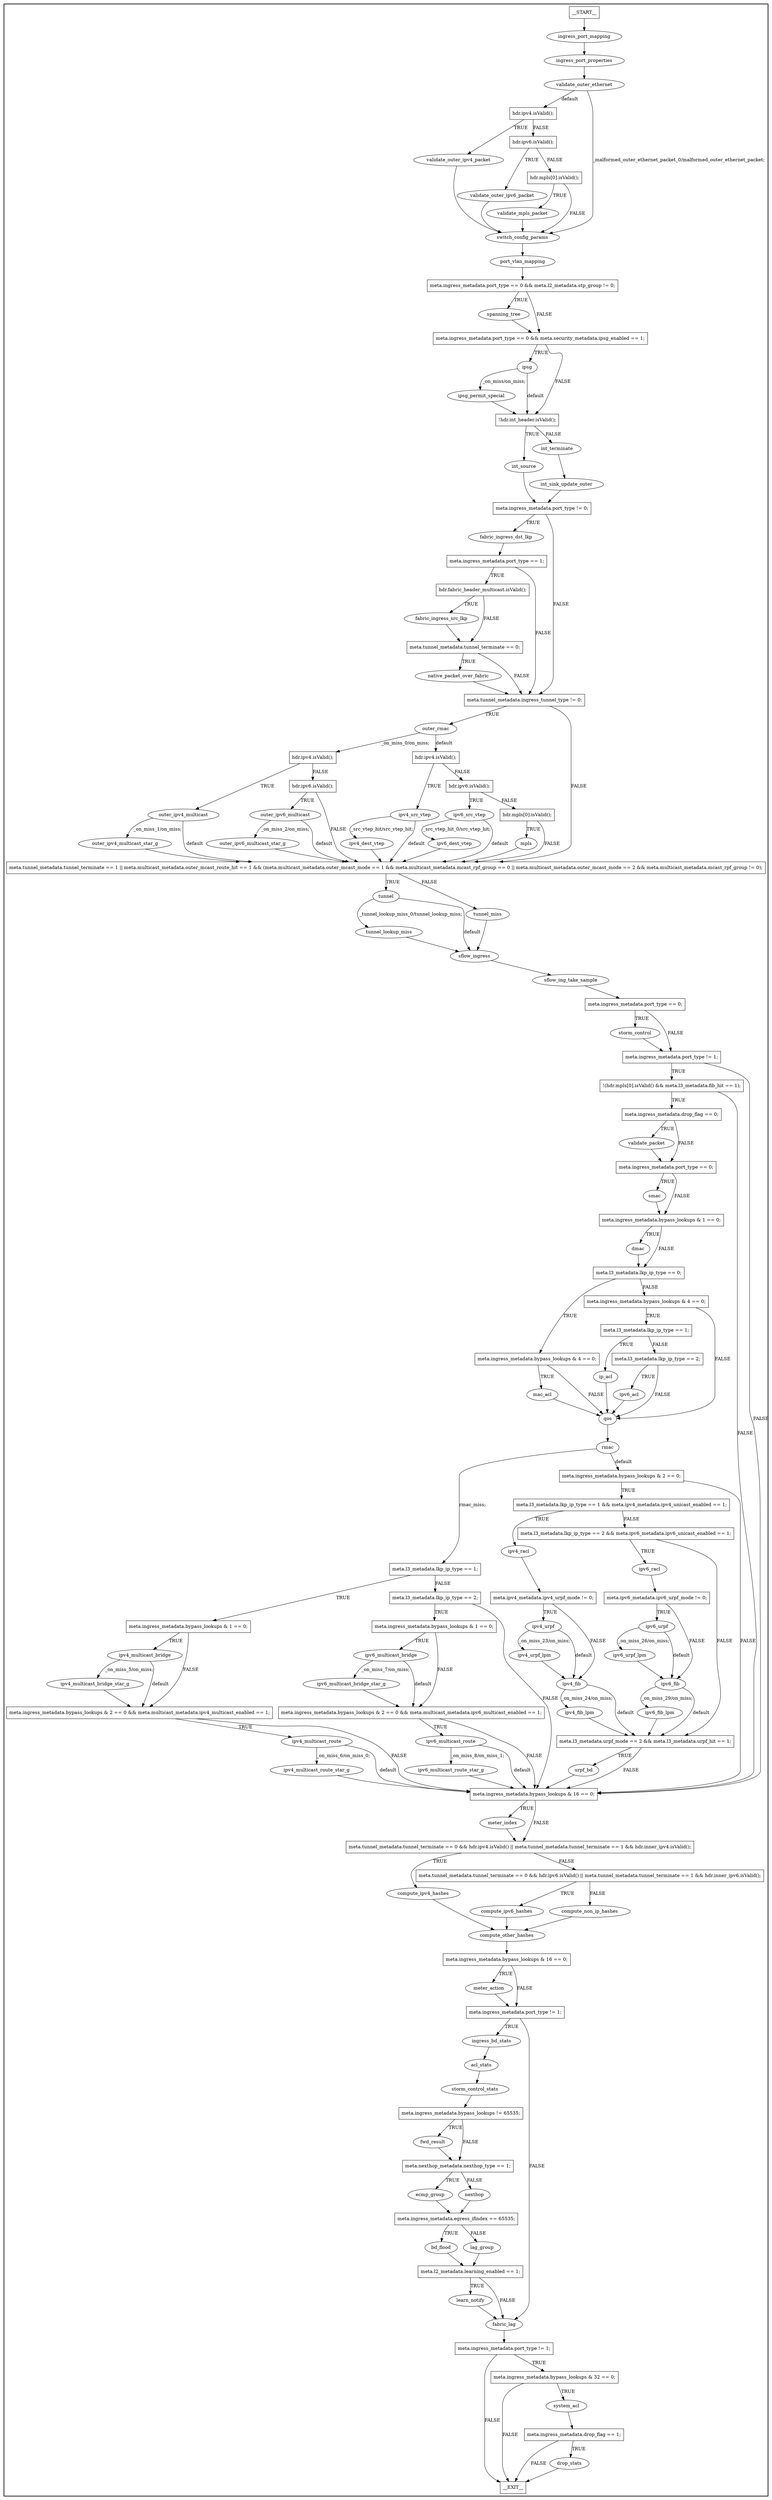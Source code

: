 digraph ingress {
subgraph cluster {
graph [
label="", labeljust=r, style=bold];
0[label=__START__, margin="", shape=rectangle, style=solid];
1[label=__EXIT__, margin="", shape=rectangle, style=solid];
2[label=ingress_port_mapping, margin="", shape=ellipse, style=solid];
3[label=ingress_port_properties, margin="", shape=ellipse, style=solid];
4[label=validate_outer_ethernet, margin="", shape=ellipse, style=solid];
5[label="hdr.ipv4.isValid();", margin="", shape=rectangle, style=solid];
6[label=validate_outer_ipv4_packet, margin="", shape=ellipse, style=solid];
7[label="hdr.ipv6.isValid();", margin="", shape=rectangle, style=solid];
8[label=validate_outer_ipv6_packet, margin="", shape=ellipse, style=solid];
9[label="hdr.mpls[0].isValid();", margin="", shape=rectangle, style=solid];
10[label=validate_mpls_packet, margin="", shape=ellipse, style=solid];
11[label=switch_config_params, margin="", shape=ellipse, style=solid];
12[label=port_vlan_mapping, margin="", shape=ellipse, style=solid];
13[label="meta.ingress_metadata.port_type == 0 && meta.l2_metadata.stp_group != 0;", margin="", shape=rectangle, style=solid];
14[label=spanning_tree, margin="", shape=ellipse, style=solid];
15[label="meta.ingress_metadata.port_type == 0 && meta.security_metadata.ipsg_enabled == 1;", margin="", shape=rectangle, style=solid];
16[label=ipsg, margin="", shape=ellipse, style=solid];
17[label=ipsg_permit_special, margin="", shape=ellipse, style=solid];
18[label="!hdr.int_header.isValid();", margin="", shape=rectangle, style=solid];
19[label=int_source, margin="", shape=ellipse, style=solid];
20[label=int_terminate, margin="", shape=ellipse, style=solid];
21[label=int_sink_update_outer, margin="", shape=ellipse, style=solid];
22[label="meta.ingress_metadata.port_type != 0;", margin="", shape=rectangle, style=solid];
23[label=fabric_ingress_dst_lkp, margin="", shape=ellipse, style=solid];
24[label="meta.ingress_metadata.port_type == 1;", margin="", shape=rectangle, style=solid];
25[label="hdr.fabric_header_multicast.isValid();", margin="", shape=rectangle, style=solid];
26[label=fabric_ingress_src_lkp, margin="", shape=ellipse, style=solid];
27[label="meta.tunnel_metadata.tunnel_terminate == 0;", margin="", shape=rectangle, style=solid];
28[label=native_packet_over_fabric, margin="", shape=ellipse, style=solid];
29[label="meta.tunnel_metadata.ingress_tunnel_type != 0;", margin="", shape=rectangle, style=solid];
30[label=outer_rmac, margin="", shape=ellipse, style=solid];
31[label="hdr.ipv4.isValid();", margin="", shape=rectangle, style=solid];
32[label=outer_ipv4_multicast, margin="", shape=ellipse, style=solid];
33[label=outer_ipv4_multicast_star_g, margin="", shape=ellipse, style=solid];
34[label="hdr.ipv6.isValid();", margin="", shape=rectangle, style=solid];
35[label=outer_ipv6_multicast, margin="", shape=ellipse, style=solid];
36[label=outer_ipv6_multicast_star_g, margin="", shape=ellipse, style=solid];
37[label="hdr.ipv4.isValid();", margin="", shape=rectangle, style=solid];
38[label=ipv4_src_vtep, margin="", shape=ellipse, style=solid];
39[label=ipv4_dest_vtep, margin="", shape=ellipse, style=solid];
40[label="hdr.ipv6.isValid();", margin="", shape=rectangle, style=solid];
41[label=ipv6_src_vtep, margin="", shape=ellipse, style=solid];
42[label=ipv6_dest_vtep, margin="", shape=ellipse, style=solid];
43[label="hdr.mpls[0].isValid();", margin="", shape=rectangle, style=solid];
44[label=mpls, margin="", shape=ellipse, style=solid];
45[label="meta.tunnel_metadata.tunnel_terminate == 1 || meta.multicast_metadata.outer_mcast_route_hit == 1 && (meta.multicast_metadata.outer_mcast_mode == 1 && meta.multicast_metadata.mcast_rpf_group == 0 || meta.multicast_metadata.outer_mcast_mode == 2 && meta.multicast_metadata.mcast_rpf_group != 0);", margin="", shape=rectangle, style=solid];
46[label=tunnel, margin="", shape=ellipse, style=solid];
47[label=tunnel_lookup_miss, margin="", shape=ellipse, style=solid];
48[label=tunnel_miss, margin="", shape=ellipse, style=solid];
49[label=sflow_ingress, margin="", shape=ellipse, style=solid];
50[label=sflow_ing_take_sample, margin="", shape=ellipse, style=solid];
51[label="meta.ingress_metadata.port_type == 0;", margin="", shape=rectangle, style=solid];
52[label=storm_control, margin="", shape=ellipse, style=solid];
53[label="meta.ingress_metadata.port_type != 1;", margin="", shape=rectangle, style=solid];
54[label="!(hdr.mpls[0].isValid() && meta.l3_metadata.fib_hit == 1);", margin="", shape=rectangle, style=solid];
55[label="meta.ingress_metadata.drop_flag == 0;", margin="", shape=rectangle, style=solid];
56[label=validate_packet, margin="", shape=ellipse, style=solid];
57[label="meta.ingress_metadata.port_type == 0;", margin="", shape=rectangle, style=solid];
58[label=smac, margin="", shape=ellipse, style=solid];
59[label="meta.ingress_metadata.bypass_lookups & 1 == 0;", margin="", shape=rectangle, style=solid];
60[label=dmac, margin="", shape=ellipse, style=solid];
61[label="meta.l3_metadata.lkp_ip_type == 0;", margin="", shape=rectangle, style=solid];
62[label="meta.ingress_metadata.bypass_lookups & 4 == 0;", margin="", shape=rectangle, style=solid];
63[label=mac_acl, margin="", shape=ellipse, style=solid];
64[label="meta.ingress_metadata.bypass_lookups & 4 == 0;", margin="", shape=rectangle, style=solid];
65[label="meta.l3_metadata.lkp_ip_type == 1;", margin="", shape=rectangle, style=solid];
66[label=ip_acl, margin="", shape=ellipse, style=solid];
67[label="meta.l3_metadata.lkp_ip_type == 2;", margin="", shape=rectangle, style=solid];
68[label=ipv6_acl, margin="", shape=ellipse, style=solid];
69[label=qos, margin="", shape=ellipse, style=solid];
70[label=rmac, margin="", shape=ellipse, style=solid];
71[label="meta.l3_metadata.lkp_ip_type == 1;", margin="", shape=rectangle, style=solid];
72[label="meta.ingress_metadata.bypass_lookups & 1 == 0;", margin="", shape=rectangle, style=solid];
73[label=ipv4_multicast_bridge, margin="", shape=ellipse, style=solid];
74[label=ipv4_multicast_bridge_star_g, margin="", shape=ellipse, style=solid];
75[label="meta.ingress_metadata.bypass_lookups & 2 == 0 && meta.multicast_metadata.ipv4_multicast_enabled == 1;", margin="", shape=rectangle, style=solid];
76[label=ipv4_multicast_route, margin="", shape=ellipse, style=solid];
77[label=ipv4_multicast_route_star_g, margin="", shape=ellipse, style=solid];
78[label="meta.l3_metadata.lkp_ip_type == 2;", margin="", shape=rectangle, style=solid];
79[label="meta.ingress_metadata.bypass_lookups & 1 == 0;", margin="", shape=rectangle, style=solid];
80[label=ipv6_multicast_bridge, margin="", shape=ellipse, style=solid];
81[label=ipv6_multicast_bridge_star_g, margin="", shape=ellipse, style=solid];
82[label="meta.ingress_metadata.bypass_lookups & 2 == 0 && meta.multicast_metadata.ipv6_multicast_enabled == 1;", margin="", shape=rectangle, style=solid];
83[label=ipv6_multicast_route, margin="", shape=ellipse, style=solid];
84[label=ipv6_multicast_route_star_g, margin="", shape=ellipse, style=solid];
85[label="meta.ingress_metadata.bypass_lookups & 2 == 0;", margin="", shape=rectangle, style=solid];
86[label="meta.l3_metadata.lkp_ip_type == 1 && meta.ipv4_metadata.ipv4_unicast_enabled == 1;", margin="", shape=rectangle, style=solid];
87[label=ipv4_racl, margin="", shape=ellipse, style=solid];
88[label="meta.ipv4_metadata.ipv4_urpf_mode != 0;", margin="", shape=rectangle, style=solid];
89[label=ipv4_urpf, margin="", shape=ellipse, style=solid];
90[label=ipv4_urpf_lpm, margin="", shape=ellipse, style=solid];
91[label=ipv4_fib, margin="", shape=ellipse, style=solid];
92[label=ipv4_fib_lpm, margin="", shape=ellipse, style=solid];
93[label="meta.l3_metadata.lkp_ip_type == 2 && meta.ipv6_metadata.ipv6_unicast_enabled == 1;", margin="", shape=rectangle, style=solid];
94[label=ipv6_racl, margin="", shape=ellipse, style=solid];
95[label="meta.ipv6_metadata.ipv6_urpf_mode != 0;", margin="", shape=rectangle, style=solid];
96[label=ipv6_urpf, margin="", shape=ellipse, style=solid];
97[label=ipv6_urpf_lpm, margin="", shape=ellipse, style=solid];
98[label=ipv6_fib, margin="", shape=ellipse, style=solid];
99[label=ipv6_fib_lpm, margin="", shape=ellipse, style=solid];
100[label="meta.l3_metadata.urpf_mode == 2 && meta.l3_metadata.urpf_hit == 1;", margin="", shape=rectangle, style=solid];
101[label=urpf_bd, margin="", shape=ellipse, style=solid];
102[label="meta.ingress_metadata.bypass_lookups & 16 == 0;", margin="", shape=rectangle, style=solid];
103[label=meter_index, margin="", shape=ellipse, style=solid];
104[label="meta.tunnel_metadata.tunnel_terminate == 0 && hdr.ipv4.isValid() || meta.tunnel_metadata.tunnel_terminate == 1 && hdr.inner_ipv4.isValid();", margin="", shape=rectangle, style=solid];
105[label=compute_ipv4_hashes, margin="", shape=ellipse, style=solid];
106[label="meta.tunnel_metadata.tunnel_terminate == 0 && hdr.ipv6.isValid() || meta.tunnel_metadata.tunnel_terminate == 1 && hdr.inner_ipv6.isValid();", margin="", shape=rectangle, style=solid];
107[label=compute_ipv6_hashes, margin="", shape=ellipse, style=solid];
108[label=compute_non_ip_hashes, margin="", shape=ellipse, style=solid];
109[label=compute_other_hashes, margin="", shape=ellipse, style=solid];
110[label="meta.ingress_metadata.bypass_lookups & 16 == 0;", margin="", shape=rectangle, style=solid];
111[label=meter_action, margin="", shape=ellipse, style=solid];
112[label="meta.ingress_metadata.port_type != 1;", margin="", shape=rectangle, style=solid];
113[label=ingress_bd_stats, margin="", shape=ellipse, style=solid];
114[label=acl_stats, margin="", shape=ellipse, style=solid];
115[label=storm_control_stats, margin="", shape=ellipse, style=solid];
116[label="meta.ingress_metadata.bypass_lookups != 65535;", margin="", shape=rectangle, style=solid];
117[label=fwd_result, margin="", shape=ellipse, style=solid];
118[label="meta.nexthop_metadata.nexthop_type == 1;", margin="", shape=rectangle, style=solid];
119[label=ecmp_group, margin="", shape=ellipse, style=solid];
120[label=nexthop, margin="", shape=ellipse, style=solid];
121[label="meta.ingress_metadata.egress_ifindex == 65535;", margin="", shape=rectangle, style=solid];
122[label=bd_flood, margin="", shape=ellipse, style=solid];
123[label=lag_group, margin="", shape=ellipse, style=solid];
124[label="meta.l2_metadata.learning_enabled == 1;", margin="", shape=rectangle, style=solid];
125[label=learn_notify, margin="", shape=ellipse, style=solid];
126[label=fabric_lag, margin="", shape=ellipse, style=solid];
127[label="meta.ingress_metadata.port_type != 1;", margin="", shape=rectangle, style=solid];
128[label="meta.ingress_metadata.bypass_lookups & 32 == 0;", margin="", shape=rectangle, style=solid];
129[label=system_acl, margin="", shape=ellipse, style=solid];
130[label="meta.ingress_metadata.drop_flag == 1;", margin="", shape=rectangle, style=solid];
131[label=drop_stats, margin="", shape=ellipse, style=solid];
0 -> 2[label=""];
2 -> 3[label=""];
3 -> 4[label=""];
4 -> 5[label=default];
4 -> 11[label="_malformed_outer_ethernet_packet_0/malformed_outer_ethernet_packet;"];
5 -> 6[label=TRUE];
5 -> 7[label=FALSE];
6 -> 11[label=""];
7 -> 8[label=TRUE];
7 -> 9[label=FALSE];
8 -> 11[label=""];
9 -> 10[label=TRUE];
9 -> 11[label=FALSE];
10 -> 11[label=""];
11 -> 12[label=""];
12 -> 13[label=""];
13 -> 14[label=TRUE];
13 -> 15[label=FALSE];
14 -> 15[label=""];
15 -> 16[label=TRUE];
15 -> 18[label=FALSE];
16 -> 17[label="_on_miss/on_miss;"];
16 -> 18[label=default];
17 -> 18[label=""];
18 -> 19[label=TRUE];
18 -> 20[label=FALSE];
19 -> 22[label=""];
20 -> 21[label=""];
21 -> 22[label=""];
22 -> 23[label=TRUE];
22 -> 29[label=FALSE];
23 -> 24[label=""];
24 -> 25[label=TRUE];
24 -> 29[label=FALSE];
25 -> 26[label=TRUE];
25 -> 27[label=FALSE];
26 -> 27[label=""];
27 -> 28[label=TRUE];
27 -> 29[label=FALSE];
28 -> 29[label=""];
29 -> 30[label=TRUE];
29 -> 45[label=FALSE];
30 -> 31[label="_on_miss_0/on_miss;"];
30 -> 37[label=default];
31 -> 32[label=TRUE];
31 -> 34[label=FALSE];
32 -> 33[label="_on_miss_1/on_miss;"];
32 -> 45[label=default];
33 -> 45[label=""];
34 -> 35[label=TRUE];
34 -> 45[label=FALSE];
35 -> 36[label="_on_miss_2/on_miss;"];
35 -> 45[label=default];
36 -> 45[label=""];
37 -> 38[label=TRUE];
37 -> 40[label=FALSE];
38 -> 39[label="_src_vtep_hit/src_vtep_hit;"];
38 -> 45[label=default];
39 -> 45[label=""];
40 -> 41[label=TRUE];
40 -> 43[label=FALSE];
41 -> 42[label="_src_vtep_hit_0/src_vtep_hit;"];
41 -> 45[label=default];
42 -> 45[label=""];
43 -> 44[label=TRUE];
43 -> 45[label=FALSE];
44 -> 45[label=""];
45 -> 46[label=TRUE];
45 -> 48[label=FALSE];
46 -> 47[label="_tunnel_lookup_miss_0/tunnel_lookup_miss;"];
46 -> 49[label=default];
47 -> 49[label=""];
48 -> 49[label=""];
49 -> 50[label=""];
50 -> 51[label=""];
51 -> 52[label=TRUE];
51 -> 53[label=FALSE];
52 -> 53[label=""];
53 -> 54[label=TRUE];
53 -> 102[label=FALSE];
54 -> 55[label=TRUE];
54 -> 102[label=FALSE];
55 -> 56[label=TRUE];
55 -> 57[label=FALSE];
56 -> 57[label=""];
57 -> 58[label=TRUE];
57 -> 59[label=FALSE];
58 -> 59[label=""];
59 -> 60[label=TRUE];
59 -> 61[label=FALSE];
60 -> 61[label=""];
61 -> 62[label=TRUE];
61 -> 64[label=FALSE];
62 -> 63[label=TRUE];
62 -> 69[label=FALSE];
63 -> 69[label=""];
64 -> 65[label=TRUE];
64 -> 69[label=FALSE];
65 -> 66[label=TRUE];
65 -> 67[label=FALSE];
66 -> 69[label=""];
67 -> 68[label=TRUE];
67 -> 69[label=FALSE];
68 -> 69[label=""];
69 -> 70[label=""];
70 -> 71[label="rmac_miss;"];
70 -> 85[label=default];
71 -> 72[label=TRUE];
71 -> 78[label=FALSE];
72 -> 73[label=TRUE];
72 -> 75[label=FALSE];
73 -> 74[label="_on_miss_5/on_miss;"];
73 -> 75[label=default];
74 -> 75[label=""];
75 -> 76[label=TRUE];
75 -> 102[label=FALSE];
76 -> 77[label="_on_miss_6/on_miss_0;"];
76 -> 102[label=default];
77 -> 102[label=""];
78 -> 79[label=TRUE];
78 -> 102[label=FALSE];
79 -> 80[label=TRUE];
79 -> 82[label=FALSE];
80 -> 81[label="_on_miss_7/on_miss;"];
80 -> 82[label=default];
81 -> 82[label=""];
82 -> 83[label=TRUE];
82 -> 102[label=FALSE];
83 -> 84[label="_on_miss_8/on_miss_1;"];
83 -> 102[label=default];
84 -> 102[label=""];
85 -> 86[label=TRUE];
85 -> 102[label=FALSE];
86 -> 87[label=TRUE];
86 -> 93[label=FALSE];
87 -> 88[label=""];
88 -> 89[label=TRUE];
88 -> 91[label=FALSE];
89 -> 90[label="_on_miss_23/on_miss;"];
89 -> 91[label=default];
90 -> 91[label=""];
91 -> 92[label="_on_miss_24/on_miss;"];
91 -> 100[label=default];
92 -> 100[label=""];
93 -> 94[label=TRUE];
93 -> 100[label=FALSE];
94 -> 95[label=""];
95 -> 96[label=TRUE];
95 -> 98[label=FALSE];
96 -> 97[label="_on_miss_26/on_miss;"];
96 -> 98[label=default];
97 -> 98[label=""];
98 -> 99[label="_on_miss_29/on_miss;"];
98 -> 100[label=default];
99 -> 100[label=""];
100 -> 101[label=TRUE];
100 -> 102[label=FALSE];
101 -> 102[label=""];
102 -> 103[label=TRUE];
102 -> 104[label=FALSE];
103 -> 104[label=""];
104 -> 105[label=TRUE];
104 -> 106[label=FALSE];
105 -> 109[label=""];
106 -> 107[label=TRUE];
106 -> 108[label=FALSE];
107 -> 109[label=""];
108 -> 109[label=""];
109 -> 110[label=""];
110 -> 111[label=TRUE];
110 -> 112[label=FALSE];
111 -> 112[label=""];
112 -> 113[label=TRUE];
112 -> 126[label=FALSE];
113 -> 114[label=""];
114 -> 115[label=""];
115 -> 116[label=""];
116 -> 117[label=TRUE];
116 -> 118[label=FALSE];
117 -> 118[label=""];
118 -> 119[label=TRUE];
118 -> 120[label=FALSE];
119 -> 121[label=""];
120 -> 121[label=""];
121 -> 122[label=TRUE];
121 -> 123[label=FALSE];
122 -> 124[label=""];
123 -> 124[label=""];
124 -> 125[label=TRUE];
124 -> 126[label=FALSE];
125 -> 126[label=""];
126 -> 127[label=""];
127 -> 128[label=TRUE];
127 -> 1[label=FALSE];
128 -> 129[label=TRUE];
128 -> 1[label=FALSE];
129 -> 130[label=""];
130 -> 131[label=TRUE];
130 -> 1[label=FALSE];
131 -> 1[label=""];
}
}
